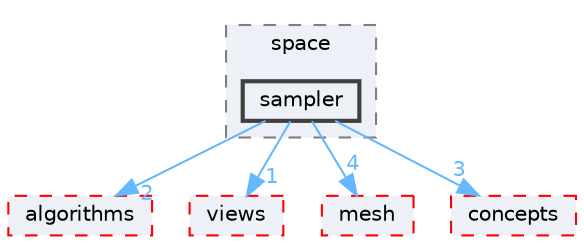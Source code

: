 digraph "/home/runner/work/vclib/vclib/include/vclib/space/sampler"
{
 // LATEX_PDF_SIZE
  bgcolor="transparent";
  edge [fontname=Helvetica,fontsize=10,labelfontname=Helvetica,labelfontsize=10];
  node [fontname=Helvetica,fontsize=10,shape=box,height=0.2,width=0.4];
  compound=true
  subgraph clusterdir_f5c67e0d94465501863c6ccee7fad822 {
    graph [ bgcolor="#edf0f7", pencolor="grey50", label="space", fontname=Helvetica,fontsize=10 style="filled,dashed", URL="dir_f5c67e0d94465501863c6ccee7fad822.html",tooltip=""]
  dir_4ede5ed5af704acfffe4a29c47832e78 [label="sampler", fillcolor="#edf0f7", color="grey25", style="filled,bold", URL="dir_4ede5ed5af704acfffe4a29c47832e78.html",tooltip=""];
  }
  dir_184ccdea67371fe98b8576ffb8dc8f0b [label="algorithms", fillcolor="#edf0f7", color="red", style="filled,dashed", URL="dir_184ccdea67371fe98b8576ffb8dc8f0b.html",tooltip=""];
  dir_73c7b2964be4f83c14fe98a3a9281ec6 [label="views", fillcolor="#edf0f7", color="red", style="filled,dashed", URL="dir_73c7b2964be4f83c14fe98a3a9281ec6.html",tooltip=""];
  dir_b7cba7c08bd1746e313314f7773d6465 [label="mesh", fillcolor="#edf0f7", color="red", style="filled,dashed", URL="dir_b7cba7c08bd1746e313314f7773d6465.html",tooltip=""];
  dir_d8d31096cdb23314816d0514c2e28657 [label="concepts", fillcolor="#edf0f7", color="red", style="filled,dashed", URL="dir_d8d31096cdb23314816d0514c2e28657.html",tooltip=""];
  dir_4ede5ed5af704acfffe4a29c47832e78->dir_184ccdea67371fe98b8576ffb8dc8f0b [headlabel="2", labeldistance=1.5 headhref="dir_000049_000000.html" color="steelblue1" fontcolor="steelblue1"];
  dir_4ede5ed5af704acfffe4a29c47832e78->dir_73c7b2964be4f83c14fe98a3a9281ec6 [headlabel="1", labeldistance=1.5 headhref="dir_000049_000058.html" color="steelblue1" fontcolor="steelblue1"];
  dir_4ede5ed5af704acfffe4a29c47832e78->dir_b7cba7c08bd1746e313314f7773d6465 [headlabel="4", labeldistance=1.5 headhref="dir_000049_000034.html" color="steelblue1" fontcolor="steelblue1"];
  dir_4ede5ed5af704acfffe4a29c47832e78->dir_d8d31096cdb23314816d0514c2e28657 [headlabel="3", labeldistance=1.5 headhref="dir_000049_000005.html" color="steelblue1" fontcolor="steelblue1"];
}
